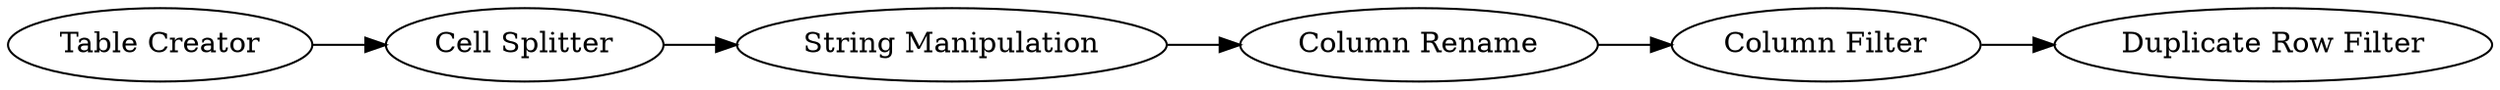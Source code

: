 digraph {
	7 -> 8
	8 -> 9
	9 -> 10
	6 -> 7
	10 -> 11
	7 [label="Cell Splitter"]
	9 [label="Column Rename"]
	11 [label="Duplicate Row Filter"]
	6 [label="Table Creator"]
	8 [label="String Manipulation"]
	10 [label="Column Filter"]
	rankdir=LR
}
